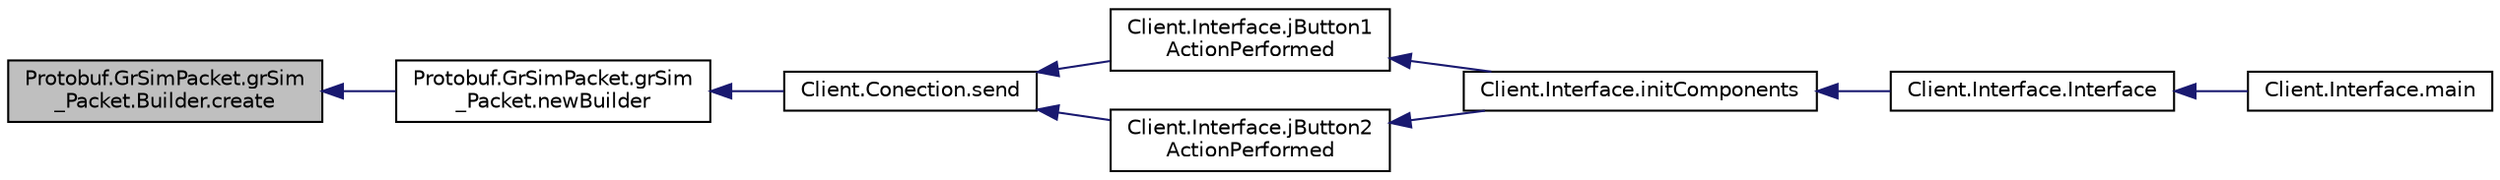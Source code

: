 digraph "Protobuf.GrSimPacket.grSim_Packet.Builder.create"
{
 // INTERACTIVE_SVG=YES
  edge [fontname="Helvetica",fontsize="10",labelfontname="Helvetica",labelfontsize="10"];
  node [fontname="Helvetica",fontsize="10",shape=record];
  rankdir="LR";
  Node1 [label="Protobuf.GrSimPacket.grSim\l_Packet.Builder.create",height=0.2,width=0.4,color="black", fillcolor="grey75", style="filled", fontcolor="black"];
  Node1 -> Node2 [dir="back",color="midnightblue",fontsize="10",style="solid",fontname="Helvetica"];
  Node2 [label="Protobuf.GrSimPacket.grSim\l_Packet.newBuilder",height=0.2,width=0.4,color="black", fillcolor="white", style="filled",URL="$db/d90/class_protobuf_1_1_gr_sim_packet_1_1gr_sim___packet.html#abaeb24e0fe5c17475f87d26a148995bf"];
  Node2 -> Node3 [dir="back",color="midnightblue",fontsize="10",style="solid",fontname="Helvetica"];
  Node3 [label="Client.Conection.send",height=0.2,width=0.4,color="black", fillcolor="white", style="filled",URL="$d1/dc4/class_client_1_1_conection.html#ab60bc951fb7422421e3a246f783c3356"];
  Node3 -> Node4 [dir="back",color="midnightblue",fontsize="10",style="solid",fontname="Helvetica"];
  Node4 [label="Client.Interface.jButton1\lActionPerformed",height=0.2,width=0.4,color="black", fillcolor="white", style="filled",URL="$d2/ddc/class_client_1_1_interface.html#a777051b7817d99fafc49942e8a2dd685"];
  Node4 -> Node5 [dir="back",color="midnightblue",fontsize="10",style="solid",fontname="Helvetica"];
  Node5 [label="Client.Interface.initComponents",height=0.2,width=0.4,color="black", fillcolor="white", style="filled",URL="$d2/ddc/class_client_1_1_interface.html#a9e16e6e02c811d0b0f2971becf4cba2f"];
  Node5 -> Node6 [dir="back",color="midnightblue",fontsize="10",style="solid",fontname="Helvetica"];
  Node6 [label="Client.Interface.Interface",height=0.2,width=0.4,color="black", fillcolor="white", style="filled",URL="$d2/ddc/class_client_1_1_interface.html#a741e42f1fbe22236e25cfb584080fd94"];
  Node6 -> Node7 [dir="back",color="midnightblue",fontsize="10",style="solid",fontname="Helvetica"];
  Node7 [label="Client.Interface.main",height=0.2,width=0.4,color="black", fillcolor="white", style="filled",URL="$d2/ddc/class_client_1_1_interface.html#a33aa2a0e42d5795ac1db82cf9a47daca"];
  Node3 -> Node8 [dir="back",color="midnightblue",fontsize="10",style="solid",fontname="Helvetica"];
  Node8 [label="Client.Interface.jButton2\lActionPerformed",height=0.2,width=0.4,color="black", fillcolor="white", style="filled",URL="$d2/ddc/class_client_1_1_interface.html#a49a8bbb1d325b69df681d35b32ca2103"];
  Node8 -> Node5 [dir="back",color="midnightblue",fontsize="10",style="solid",fontname="Helvetica"];
}
